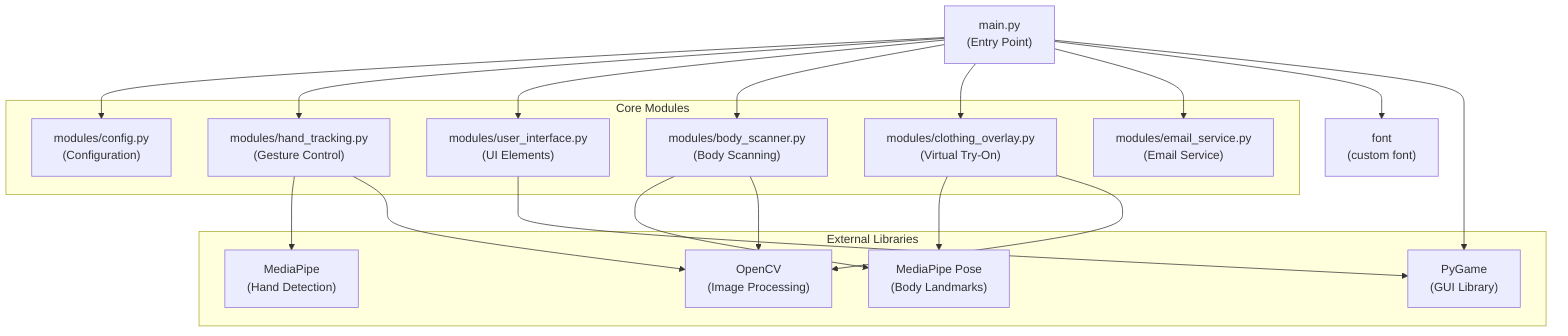 graph TD
    main["main.py\n(Entry Point)"] --> config["modules/config.py\n(Configuration)"]
    main --> hand["modules/hand_tracking.py\n(Gesture Control)"]
    main --> ui["modules/user_interface.py\n(UI Elements)"]
    main --> body["modules/body_scanner.py\n(Body Scanning)"]
    main --> clothing["modules/clothing_overlay.py\n(Virtual Try-On)"]
    main --> email["modules/email_service.py\n(Email Service)"]
    main --> font["font\n(custom font)"]
    
    hand --> mp["MediaPipe\n(Hand Detection)"]
    clothing --> pose["MediaPipe Pose\n(Body Landmarks)"]
    body --> pose
    
    ui --> pygame["PyGame\n(GUI Library)"]
    main --> pygame
    
    clothing --> cv2["OpenCV\n(Image Processing)"]
    hand --> cv2
    body --> cv2
    
    subgraph "External Libraries"
        mp
        pose
        pygame
        cv2
    end
    
    subgraph "Core Modules"
        config
        hand
        ui
        body
        clothing
        email
    end